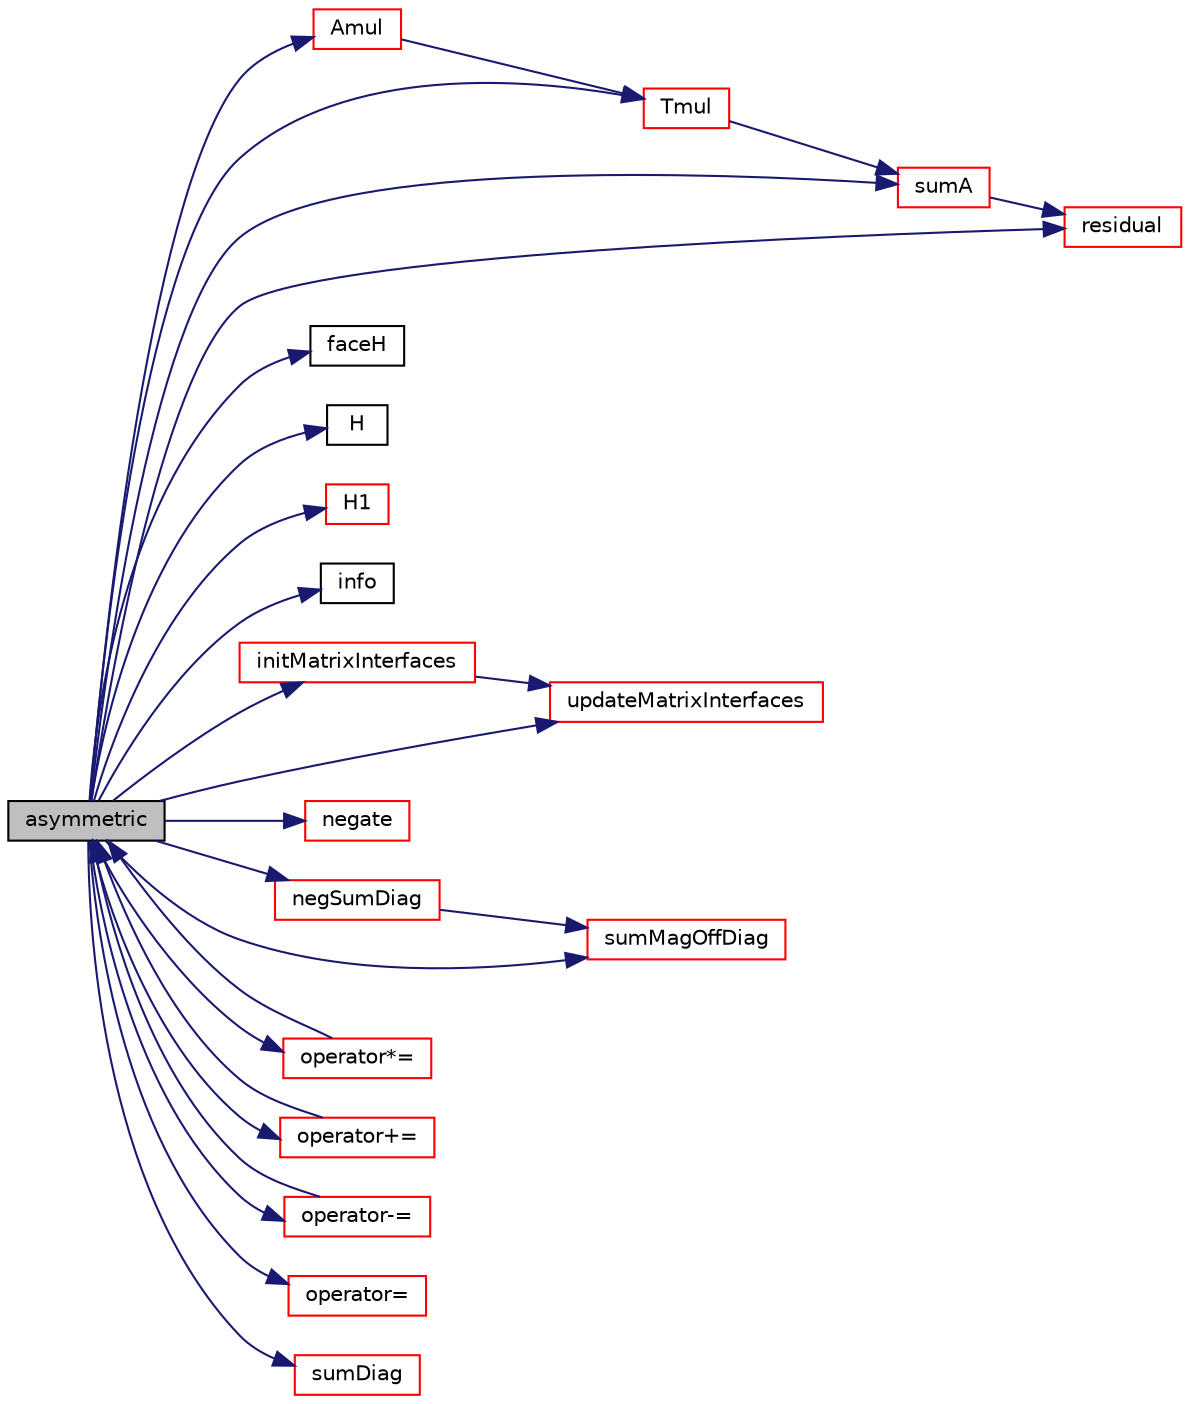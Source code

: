digraph "asymmetric"
{
  bgcolor="transparent";
  edge [fontname="Helvetica",fontsize="10",labelfontname="Helvetica",labelfontsize="10"];
  node [fontname="Helvetica",fontsize="10",shape=record];
  rankdir="LR";
  Node1 [label="asymmetric",height=0.2,width=0.4,color="black", fillcolor="grey75", style="filled", fontcolor="black"];
  Node1 -> Node2 [color="midnightblue",fontsize="10",style="solid",fontname="Helvetica"];
  Node2 [label="Amul",height=0.2,width=0.4,color="red",URL="$a01283.html#a356332b0cbbd88cc1f4450fe79acc678",tooltip="Matrix multiplication with updated interfaces. "];
  Node2 -> Node3 [color="midnightblue",fontsize="10",style="solid",fontname="Helvetica"];
  Node3 [label="Tmul",height=0.2,width=0.4,color="red",URL="$a01283.html#a2600584c14747e45b037baf3a3c730a8",tooltip="Matrix transpose multiplication with updated interfaces. "];
  Node3 -> Node4 [color="midnightblue",fontsize="10",style="solid",fontname="Helvetica"];
  Node4 [label="sumA",height=0.2,width=0.4,color="red",URL="$a01283.html#a1ee2ed3984be5768ec28254acb84a35d",tooltip="Sum the coefficients on each row of the matrix. "];
  Node4 -> Node5 [color="midnightblue",fontsize="10",style="solid",fontname="Helvetica"];
  Node5 [label="residual",height=0.2,width=0.4,color="red",URL="$a01283.html#a993f699d9efc5bc6a82b0c8b6e86c78a"];
  Node1 -> Node6 [color="midnightblue",fontsize="10",style="solid",fontname="Helvetica"];
  Node6 [label="faceH",height=0.2,width=0.4,color="black",URL="$a01283.html#a56783bc62b7ff7663de57902f3592d09"];
  Node1 -> Node7 [color="midnightblue",fontsize="10",style="solid",fontname="Helvetica"];
  Node7 [label="H",height=0.2,width=0.4,color="black",URL="$a01283.html#a1e81ba9c68cc53ce093a24de384b39ed"];
  Node1 -> Node8 [color="midnightblue",fontsize="10",style="solid",fontname="Helvetica"];
  Node8 [label="H1",height=0.2,width=0.4,color="red",URL="$a01283.html#a699ea4dd1f400188713b5b01c9214ada"];
  Node1 -> Node9 [color="midnightblue",fontsize="10",style="solid",fontname="Helvetica"];
  Node9 [label="info",height=0.2,width=0.4,color="black",URL="$a01283.html#a03f7dd76598fc4107b2d0a9ba7d29061",tooltip="Return info proxy. "];
  Node1 -> Node10 [color="midnightblue",fontsize="10",style="solid",fontname="Helvetica"];
  Node10 [label="initMatrixInterfaces",height=0.2,width=0.4,color="red",URL="$a01283.html#a2ad83869ca7c1993c7feb895fdb04f0d",tooltip="Initialise the update of interfaced interfaces. "];
  Node10 -> Node11 [color="midnightblue",fontsize="10",style="solid",fontname="Helvetica"];
  Node11 [label="updateMatrixInterfaces",height=0.2,width=0.4,color="red",URL="$a01283.html#aa423ed49a5c32e780504798e57e4c3d6",tooltip="Update interfaced interfaces for matrix operations. "];
  Node1 -> Node12 [color="midnightblue",fontsize="10",style="solid",fontname="Helvetica"];
  Node12 [label="negate",height=0.2,width=0.4,color="red",URL="$a01283.html#abcdb1512395327f8236a4f4a4d4ff648"];
  Node1 -> Node13 [color="midnightblue",fontsize="10",style="solid",fontname="Helvetica"];
  Node13 [label="negSumDiag",height=0.2,width=0.4,color="red",URL="$a01283.html#a7ad351a572b04686613ec1f9650ad95c"];
  Node13 -> Node14 [color="midnightblue",fontsize="10",style="solid",fontname="Helvetica"];
  Node14 [label="sumMagOffDiag",height=0.2,width=0.4,color="red",URL="$a01283.html#a62a86bfafd5badb37559024031dfed19"];
  Node1 -> Node15 [color="midnightblue",fontsize="10",style="solid",fontname="Helvetica"];
  Node15 [label="operator*=",height=0.2,width=0.4,color="red",URL="$a01283.html#a8b7e3e95bdfe12c335fe5d27d6d4fa9f"];
  Node15 -> Node1 [color="midnightblue",fontsize="10",style="solid",fontname="Helvetica"];
  Node1 -> Node16 [color="midnightblue",fontsize="10",style="solid",fontname="Helvetica"];
  Node16 [label="operator+=",height=0.2,width=0.4,color="red",URL="$a01283.html#aba4577bbc1ccadb63a82720d75378b4a"];
  Node16 -> Node1 [color="midnightblue",fontsize="10",style="solid",fontname="Helvetica"];
  Node1 -> Node17 [color="midnightblue",fontsize="10",style="solid",fontname="Helvetica"];
  Node17 [label="operator-=",height=0.2,width=0.4,color="red",URL="$a01283.html#ad74d793450215c8520bbee8e3084139d"];
  Node17 -> Node1 [color="midnightblue",fontsize="10",style="solid",fontname="Helvetica"];
  Node1 -> Node18 [color="midnightblue",fontsize="10",style="solid",fontname="Helvetica"];
  Node18 [label="operator=",height=0.2,width=0.4,color="red",URL="$a01283.html#a0ce71b9a590f3426bdfe3401df8df1fb"];
  Node1 -> Node5 [color="midnightblue",fontsize="10",style="solid",fontname="Helvetica"];
  Node1 -> Node4 [color="midnightblue",fontsize="10",style="solid",fontname="Helvetica"];
  Node1 -> Node19 [color="midnightblue",fontsize="10",style="solid",fontname="Helvetica"];
  Node19 [label="sumDiag",height=0.2,width=0.4,color="red",URL="$a01283.html#a2034fb6b7d0fc02febd7b511e063d285"];
  Node1 -> Node14 [color="midnightblue",fontsize="10",style="solid",fontname="Helvetica"];
  Node1 -> Node3 [color="midnightblue",fontsize="10",style="solid",fontname="Helvetica"];
  Node1 -> Node11 [color="midnightblue",fontsize="10",style="solid",fontname="Helvetica"];
}
